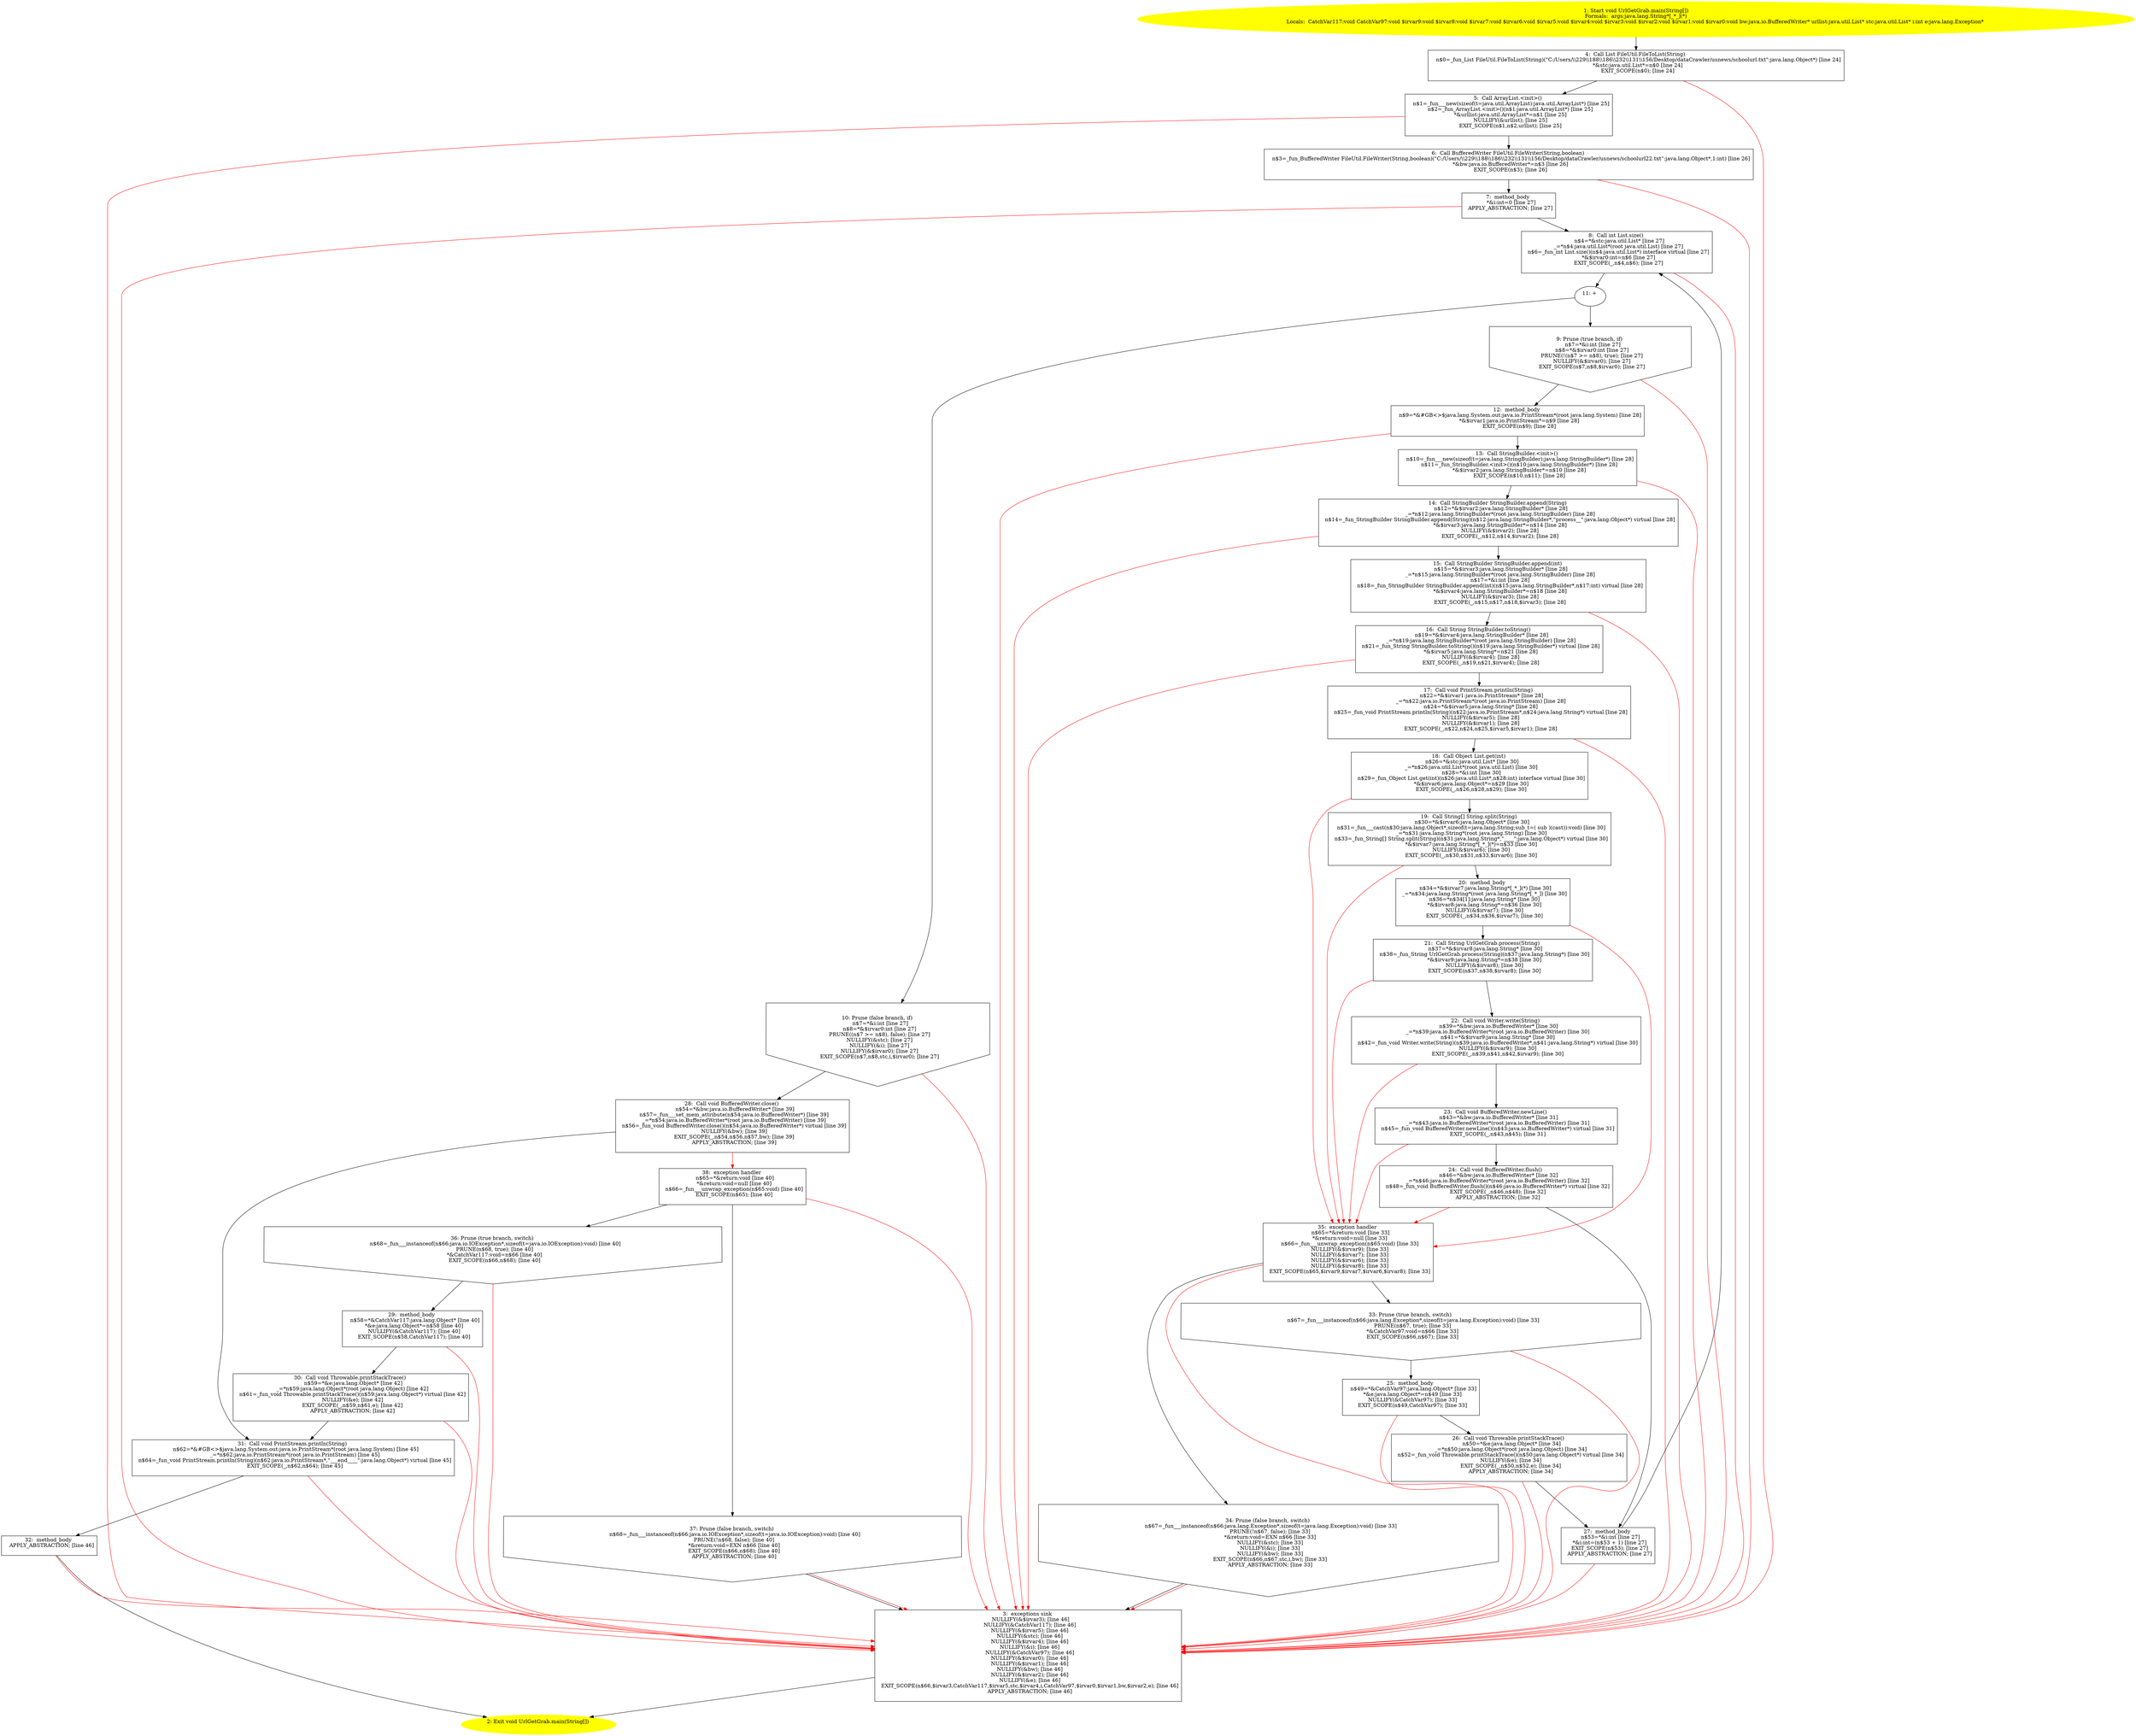 /* @generated */
digraph cfg {
"com.dulishuo.usnews.UrlGetGrab.main(java.lang.String[]):void.bc09f848ef61b52f5ef041a8aa279df7_1" [label="1: Start void UrlGetGrab.main(String[])\nFormals:  args:java.lang.String*[_*_](*)\nLocals:  CatchVar117:void CatchVar97:void $irvar9:void $irvar8:void $irvar7:void $irvar6:void $irvar5:void $irvar4:void $irvar3:void $irvar2:void $irvar1:void $irvar0:void bw:java.io.BufferedWriter* urllist:java.util.List* stc:java.util.List* i:int e:java.lang.Exception* \n  " color=yellow style=filled]
	

	 "com.dulishuo.usnews.UrlGetGrab.main(java.lang.String[]):void.bc09f848ef61b52f5ef041a8aa279df7_1" -> "com.dulishuo.usnews.UrlGetGrab.main(java.lang.String[]):void.bc09f848ef61b52f5ef041a8aa279df7_4" ;
"com.dulishuo.usnews.UrlGetGrab.main(java.lang.String[]):void.bc09f848ef61b52f5ef041a8aa279df7_2" [label="2: Exit void UrlGetGrab.main(String[]) \n  " color=yellow style=filled]
	

"com.dulishuo.usnews.UrlGetGrab.main(java.lang.String[]):void.bc09f848ef61b52f5ef041a8aa279df7_3" [label="3:  exceptions sink \n   NULLIFY(&$irvar3); [line 46]\n  NULLIFY(&CatchVar117); [line 46]\n  NULLIFY(&$irvar5); [line 46]\n  NULLIFY(&stc); [line 46]\n  NULLIFY(&$irvar4); [line 46]\n  NULLIFY(&i); [line 46]\n  NULLIFY(&CatchVar97); [line 46]\n  NULLIFY(&$irvar0); [line 46]\n  NULLIFY(&$irvar1); [line 46]\n  NULLIFY(&bw); [line 46]\n  NULLIFY(&$irvar2); [line 46]\n  NULLIFY(&e); [line 46]\n  EXIT_SCOPE(n$66,$irvar3,CatchVar117,$irvar5,stc,$irvar4,i,CatchVar97,$irvar0,$irvar1,bw,$irvar2,e); [line 46]\n  APPLY_ABSTRACTION; [line 46]\n " shape="box"]
	

	 "com.dulishuo.usnews.UrlGetGrab.main(java.lang.String[]):void.bc09f848ef61b52f5ef041a8aa279df7_3" -> "com.dulishuo.usnews.UrlGetGrab.main(java.lang.String[]):void.bc09f848ef61b52f5ef041a8aa279df7_2" ;
"com.dulishuo.usnews.UrlGetGrab.main(java.lang.String[]):void.bc09f848ef61b52f5ef041a8aa279df7_4" [label="4:  Call List FileUtil.FileToList(String) \n   n$0=_fun_List FileUtil.FileToList(String)(\"C:/Users/\\\\229\\\\188\\\\186\\\\232\\\\131\\\\156/Desktop/dataCrawler/usnews/schoolurl.txt\":java.lang.Object*) [line 24]\n  *&stc:java.util.List*=n$0 [line 24]\n  EXIT_SCOPE(n$0); [line 24]\n " shape="box"]
	

	 "com.dulishuo.usnews.UrlGetGrab.main(java.lang.String[]):void.bc09f848ef61b52f5ef041a8aa279df7_4" -> "com.dulishuo.usnews.UrlGetGrab.main(java.lang.String[]):void.bc09f848ef61b52f5ef041a8aa279df7_5" ;
	 "com.dulishuo.usnews.UrlGetGrab.main(java.lang.String[]):void.bc09f848ef61b52f5ef041a8aa279df7_4" -> "com.dulishuo.usnews.UrlGetGrab.main(java.lang.String[]):void.bc09f848ef61b52f5ef041a8aa279df7_3" [color="red" ];
"com.dulishuo.usnews.UrlGetGrab.main(java.lang.String[]):void.bc09f848ef61b52f5ef041a8aa279df7_5" [label="5:  Call ArrayList.<init>() \n   n$1=_fun___new(sizeof(t=java.util.ArrayList):java.util.ArrayList*) [line 25]\n  n$2=_fun_ArrayList.<init>()(n$1:java.util.ArrayList*) [line 25]\n  *&urllist:java.util.ArrayList*=n$1 [line 25]\n  NULLIFY(&urllist); [line 25]\n  EXIT_SCOPE(n$1,n$2,urllist); [line 25]\n " shape="box"]
	

	 "com.dulishuo.usnews.UrlGetGrab.main(java.lang.String[]):void.bc09f848ef61b52f5ef041a8aa279df7_5" -> "com.dulishuo.usnews.UrlGetGrab.main(java.lang.String[]):void.bc09f848ef61b52f5ef041a8aa279df7_6" ;
	 "com.dulishuo.usnews.UrlGetGrab.main(java.lang.String[]):void.bc09f848ef61b52f5ef041a8aa279df7_5" -> "com.dulishuo.usnews.UrlGetGrab.main(java.lang.String[]):void.bc09f848ef61b52f5ef041a8aa279df7_3" [color="red" ];
"com.dulishuo.usnews.UrlGetGrab.main(java.lang.String[]):void.bc09f848ef61b52f5ef041a8aa279df7_6" [label="6:  Call BufferedWriter FileUtil.FileWriter(String,boolean) \n   n$3=_fun_BufferedWriter FileUtil.FileWriter(String,boolean)(\"C:/Users/\\\\229\\\\188\\\\186\\\\232\\\\131\\\\156/Desktop/dataCrawler/usnews/schoolurl22.txt\":java.lang.Object*,1:int) [line 26]\n  *&bw:java.io.BufferedWriter*=n$3 [line 26]\n  EXIT_SCOPE(n$3); [line 26]\n " shape="box"]
	

	 "com.dulishuo.usnews.UrlGetGrab.main(java.lang.String[]):void.bc09f848ef61b52f5ef041a8aa279df7_6" -> "com.dulishuo.usnews.UrlGetGrab.main(java.lang.String[]):void.bc09f848ef61b52f5ef041a8aa279df7_7" ;
	 "com.dulishuo.usnews.UrlGetGrab.main(java.lang.String[]):void.bc09f848ef61b52f5ef041a8aa279df7_6" -> "com.dulishuo.usnews.UrlGetGrab.main(java.lang.String[]):void.bc09f848ef61b52f5ef041a8aa279df7_3" [color="red" ];
"com.dulishuo.usnews.UrlGetGrab.main(java.lang.String[]):void.bc09f848ef61b52f5ef041a8aa279df7_7" [label="7:  method_body \n   *&i:int=0 [line 27]\n  APPLY_ABSTRACTION; [line 27]\n " shape="box"]
	

	 "com.dulishuo.usnews.UrlGetGrab.main(java.lang.String[]):void.bc09f848ef61b52f5ef041a8aa279df7_7" -> "com.dulishuo.usnews.UrlGetGrab.main(java.lang.String[]):void.bc09f848ef61b52f5ef041a8aa279df7_8" ;
	 "com.dulishuo.usnews.UrlGetGrab.main(java.lang.String[]):void.bc09f848ef61b52f5ef041a8aa279df7_7" -> "com.dulishuo.usnews.UrlGetGrab.main(java.lang.String[]):void.bc09f848ef61b52f5ef041a8aa279df7_3" [color="red" ];
"com.dulishuo.usnews.UrlGetGrab.main(java.lang.String[]):void.bc09f848ef61b52f5ef041a8aa279df7_8" [label="8:  Call int List.size() \n   n$4=*&stc:java.util.List* [line 27]\n  _=*n$4:java.util.List*(root java.util.List) [line 27]\n  n$6=_fun_int List.size()(n$4:java.util.List*) interface virtual [line 27]\n  *&$irvar0:int=n$6 [line 27]\n  EXIT_SCOPE(_,n$4,n$6); [line 27]\n " shape="box"]
	

	 "com.dulishuo.usnews.UrlGetGrab.main(java.lang.String[]):void.bc09f848ef61b52f5ef041a8aa279df7_8" -> "com.dulishuo.usnews.UrlGetGrab.main(java.lang.String[]):void.bc09f848ef61b52f5ef041a8aa279df7_11" ;
	 "com.dulishuo.usnews.UrlGetGrab.main(java.lang.String[]):void.bc09f848ef61b52f5ef041a8aa279df7_8" -> "com.dulishuo.usnews.UrlGetGrab.main(java.lang.String[]):void.bc09f848ef61b52f5ef041a8aa279df7_3" [color="red" ];
"com.dulishuo.usnews.UrlGetGrab.main(java.lang.String[]):void.bc09f848ef61b52f5ef041a8aa279df7_9" [label="9: Prune (true branch, if) \n   n$7=*&i:int [line 27]\n  n$8=*&$irvar0:int [line 27]\n  PRUNE(!(n$7 >= n$8), true); [line 27]\n  NULLIFY(&$irvar0); [line 27]\n  EXIT_SCOPE(n$7,n$8,$irvar0); [line 27]\n " shape="invhouse"]
	

	 "com.dulishuo.usnews.UrlGetGrab.main(java.lang.String[]):void.bc09f848ef61b52f5ef041a8aa279df7_9" -> "com.dulishuo.usnews.UrlGetGrab.main(java.lang.String[]):void.bc09f848ef61b52f5ef041a8aa279df7_12" ;
	 "com.dulishuo.usnews.UrlGetGrab.main(java.lang.String[]):void.bc09f848ef61b52f5ef041a8aa279df7_9" -> "com.dulishuo.usnews.UrlGetGrab.main(java.lang.String[]):void.bc09f848ef61b52f5ef041a8aa279df7_3" [color="red" ];
"com.dulishuo.usnews.UrlGetGrab.main(java.lang.String[]):void.bc09f848ef61b52f5ef041a8aa279df7_10" [label="10: Prune (false branch, if) \n   n$7=*&i:int [line 27]\n  n$8=*&$irvar0:int [line 27]\n  PRUNE((n$7 >= n$8), false); [line 27]\n  NULLIFY(&stc); [line 27]\n  NULLIFY(&i); [line 27]\n  NULLIFY(&$irvar0); [line 27]\n  EXIT_SCOPE(n$7,n$8,stc,i,$irvar0); [line 27]\n " shape="invhouse"]
	

	 "com.dulishuo.usnews.UrlGetGrab.main(java.lang.String[]):void.bc09f848ef61b52f5ef041a8aa279df7_10" -> "com.dulishuo.usnews.UrlGetGrab.main(java.lang.String[]):void.bc09f848ef61b52f5ef041a8aa279df7_28" ;
	 "com.dulishuo.usnews.UrlGetGrab.main(java.lang.String[]):void.bc09f848ef61b52f5ef041a8aa279df7_10" -> "com.dulishuo.usnews.UrlGetGrab.main(java.lang.String[]):void.bc09f848ef61b52f5ef041a8aa279df7_3" [color="red" ];
"com.dulishuo.usnews.UrlGetGrab.main(java.lang.String[]):void.bc09f848ef61b52f5ef041a8aa279df7_11" [label="11: + \n  " ]
	

	 "com.dulishuo.usnews.UrlGetGrab.main(java.lang.String[]):void.bc09f848ef61b52f5ef041a8aa279df7_11" -> "com.dulishuo.usnews.UrlGetGrab.main(java.lang.String[]):void.bc09f848ef61b52f5ef041a8aa279df7_9" ;
	 "com.dulishuo.usnews.UrlGetGrab.main(java.lang.String[]):void.bc09f848ef61b52f5ef041a8aa279df7_11" -> "com.dulishuo.usnews.UrlGetGrab.main(java.lang.String[]):void.bc09f848ef61b52f5ef041a8aa279df7_10" ;
"com.dulishuo.usnews.UrlGetGrab.main(java.lang.String[]):void.bc09f848ef61b52f5ef041a8aa279df7_12" [label="12:  method_body \n   n$9=*&#GB<>$java.lang.System.out:java.io.PrintStream*(root java.lang.System) [line 28]\n  *&$irvar1:java.io.PrintStream*=n$9 [line 28]\n  EXIT_SCOPE(n$9); [line 28]\n " shape="box"]
	

	 "com.dulishuo.usnews.UrlGetGrab.main(java.lang.String[]):void.bc09f848ef61b52f5ef041a8aa279df7_12" -> "com.dulishuo.usnews.UrlGetGrab.main(java.lang.String[]):void.bc09f848ef61b52f5ef041a8aa279df7_13" ;
	 "com.dulishuo.usnews.UrlGetGrab.main(java.lang.String[]):void.bc09f848ef61b52f5ef041a8aa279df7_12" -> "com.dulishuo.usnews.UrlGetGrab.main(java.lang.String[]):void.bc09f848ef61b52f5ef041a8aa279df7_3" [color="red" ];
"com.dulishuo.usnews.UrlGetGrab.main(java.lang.String[]):void.bc09f848ef61b52f5ef041a8aa279df7_13" [label="13:  Call StringBuilder.<init>() \n   n$10=_fun___new(sizeof(t=java.lang.StringBuilder):java.lang.StringBuilder*) [line 28]\n  n$11=_fun_StringBuilder.<init>()(n$10:java.lang.StringBuilder*) [line 28]\n  *&$irvar2:java.lang.StringBuilder*=n$10 [line 28]\n  EXIT_SCOPE(n$10,n$11); [line 28]\n " shape="box"]
	

	 "com.dulishuo.usnews.UrlGetGrab.main(java.lang.String[]):void.bc09f848ef61b52f5ef041a8aa279df7_13" -> "com.dulishuo.usnews.UrlGetGrab.main(java.lang.String[]):void.bc09f848ef61b52f5ef041a8aa279df7_14" ;
	 "com.dulishuo.usnews.UrlGetGrab.main(java.lang.String[]):void.bc09f848ef61b52f5ef041a8aa279df7_13" -> "com.dulishuo.usnews.UrlGetGrab.main(java.lang.String[]):void.bc09f848ef61b52f5ef041a8aa279df7_3" [color="red" ];
"com.dulishuo.usnews.UrlGetGrab.main(java.lang.String[]):void.bc09f848ef61b52f5ef041a8aa279df7_14" [label="14:  Call StringBuilder StringBuilder.append(String) \n   n$12=*&$irvar2:java.lang.StringBuilder* [line 28]\n  _=*n$12:java.lang.StringBuilder*(root java.lang.StringBuilder) [line 28]\n  n$14=_fun_StringBuilder StringBuilder.append(String)(n$12:java.lang.StringBuilder*,\"process__\":java.lang.Object*) virtual [line 28]\n  *&$irvar3:java.lang.StringBuilder*=n$14 [line 28]\n  NULLIFY(&$irvar2); [line 28]\n  EXIT_SCOPE(_,n$12,n$14,$irvar2); [line 28]\n " shape="box"]
	

	 "com.dulishuo.usnews.UrlGetGrab.main(java.lang.String[]):void.bc09f848ef61b52f5ef041a8aa279df7_14" -> "com.dulishuo.usnews.UrlGetGrab.main(java.lang.String[]):void.bc09f848ef61b52f5ef041a8aa279df7_15" ;
	 "com.dulishuo.usnews.UrlGetGrab.main(java.lang.String[]):void.bc09f848ef61b52f5ef041a8aa279df7_14" -> "com.dulishuo.usnews.UrlGetGrab.main(java.lang.String[]):void.bc09f848ef61b52f5ef041a8aa279df7_3" [color="red" ];
"com.dulishuo.usnews.UrlGetGrab.main(java.lang.String[]):void.bc09f848ef61b52f5ef041a8aa279df7_15" [label="15:  Call StringBuilder StringBuilder.append(int) \n   n$15=*&$irvar3:java.lang.StringBuilder* [line 28]\n  _=*n$15:java.lang.StringBuilder*(root java.lang.StringBuilder) [line 28]\n  n$17=*&i:int [line 28]\n  n$18=_fun_StringBuilder StringBuilder.append(int)(n$15:java.lang.StringBuilder*,n$17:int) virtual [line 28]\n  *&$irvar4:java.lang.StringBuilder*=n$18 [line 28]\n  NULLIFY(&$irvar3); [line 28]\n  EXIT_SCOPE(_,n$15,n$17,n$18,$irvar3); [line 28]\n " shape="box"]
	

	 "com.dulishuo.usnews.UrlGetGrab.main(java.lang.String[]):void.bc09f848ef61b52f5ef041a8aa279df7_15" -> "com.dulishuo.usnews.UrlGetGrab.main(java.lang.String[]):void.bc09f848ef61b52f5ef041a8aa279df7_16" ;
	 "com.dulishuo.usnews.UrlGetGrab.main(java.lang.String[]):void.bc09f848ef61b52f5ef041a8aa279df7_15" -> "com.dulishuo.usnews.UrlGetGrab.main(java.lang.String[]):void.bc09f848ef61b52f5ef041a8aa279df7_3" [color="red" ];
"com.dulishuo.usnews.UrlGetGrab.main(java.lang.String[]):void.bc09f848ef61b52f5ef041a8aa279df7_16" [label="16:  Call String StringBuilder.toString() \n   n$19=*&$irvar4:java.lang.StringBuilder* [line 28]\n  _=*n$19:java.lang.StringBuilder*(root java.lang.StringBuilder) [line 28]\n  n$21=_fun_String StringBuilder.toString()(n$19:java.lang.StringBuilder*) virtual [line 28]\n  *&$irvar5:java.lang.String*=n$21 [line 28]\n  NULLIFY(&$irvar4); [line 28]\n  EXIT_SCOPE(_,n$19,n$21,$irvar4); [line 28]\n " shape="box"]
	

	 "com.dulishuo.usnews.UrlGetGrab.main(java.lang.String[]):void.bc09f848ef61b52f5ef041a8aa279df7_16" -> "com.dulishuo.usnews.UrlGetGrab.main(java.lang.String[]):void.bc09f848ef61b52f5ef041a8aa279df7_17" ;
	 "com.dulishuo.usnews.UrlGetGrab.main(java.lang.String[]):void.bc09f848ef61b52f5ef041a8aa279df7_16" -> "com.dulishuo.usnews.UrlGetGrab.main(java.lang.String[]):void.bc09f848ef61b52f5ef041a8aa279df7_3" [color="red" ];
"com.dulishuo.usnews.UrlGetGrab.main(java.lang.String[]):void.bc09f848ef61b52f5ef041a8aa279df7_17" [label="17:  Call void PrintStream.println(String) \n   n$22=*&$irvar1:java.io.PrintStream* [line 28]\n  _=*n$22:java.io.PrintStream*(root java.io.PrintStream) [line 28]\n  n$24=*&$irvar5:java.lang.String* [line 28]\n  n$25=_fun_void PrintStream.println(String)(n$22:java.io.PrintStream*,n$24:java.lang.String*) virtual [line 28]\n  NULLIFY(&$irvar5); [line 28]\n  NULLIFY(&$irvar1); [line 28]\n  EXIT_SCOPE(_,n$22,n$24,n$25,$irvar5,$irvar1); [line 28]\n " shape="box"]
	

	 "com.dulishuo.usnews.UrlGetGrab.main(java.lang.String[]):void.bc09f848ef61b52f5ef041a8aa279df7_17" -> "com.dulishuo.usnews.UrlGetGrab.main(java.lang.String[]):void.bc09f848ef61b52f5ef041a8aa279df7_18" ;
	 "com.dulishuo.usnews.UrlGetGrab.main(java.lang.String[]):void.bc09f848ef61b52f5ef041a8aa279df7_17" -> "com.dulishuo.usnews.UrlGetGrab.main(java.lang.String[]):void.bc09f848ef61b52f5ef041a8aa279df7_3" [color="red" ];
"com.dulishuo.usnews.UrlGetGrab.main(java.lang.String[]):void.bc09f848ef61b52f5ef041a8aa279df7_18" [label="18:  Call Object List.get(int) \n   n$26=*&stc:java.util.List* [line 30]\n  _=*n$26:java.util.List*(root java.util.List) [line 30]\n  n$28=*&i:int [line 30]\n  n$29=_fun_Object List.get(int)(n$26:java.util.List*,n$28:int) interface virtual [line 30]\n  *&$irvar6:java.lang.Object*=n$29 [line 30]\n  EXIT_SCOPE(_,n$26,n$28,n$29); [line 30]\n " shape="box"]
	

	 "com.dulishuo.usnews.UrlGetGrab.main(java.lang.String[]):void.bc09f848ef61b52f5ef041a8aa279df7_18" -> "com.dulishuo.usnews.UrlGetGrab.main(java.lang.String[]):void.bc09f848ef61b52f5ef041a8aa279df7_19" ;
	 "com.dulishuo.usnews.UrlGetGrab.main(java.lang.String[]):void.bc09f848ef61b52f5ef041a8aa279df7_18" -> "com.dulishuo.usnews.UrlGetGrab.main(java.lang.String[]):void.bc09f848ef61b52f5ef041a8aa279df7_35" [color="red" ];
"com.dulishuo.usnews.UrlGetGrab.main(java.lang.String[]):void.bc09f848ef61b52f5ef041a8aa279df7_19" [label="19:  Call String[] String.split(String) \n   n$30=*&$irvar6:java.lang.Object* [line 30]\n  n$31=_fun___cast(n$30:java.lang.Object*,sizeof(t=java.lang.String;sub_t=( sub )(cast)):void) [line 30]\n  _=*n$31:java.lang.String*(root java.lang.String) [line 30]\n  n$33=_fun_String[] String.split(String)(n$31:java.lang.String*,\"____\":java.lang.Object*) virtual [line 30]\n  *&$irvar7:java.lang.String*[_*_](*)=n$33 [line 30]\n  NULLIFY(&$irvar6); [line 30]\n  EXIT_SCOPE(_,n$30,n$31,n$33,$irvar6); [line 30]\n " shape="box"]
	

	 "com.dulishuo.usnews.UrlGetGrab.main(java.lang.String[]):void.bc09f848ef61b52f5ef041a8aa279df7_19" -> "com.dulishuo.usnews.UrlGetGrab.main(java.lang.String[]):void.bc09f848ef61b52f5ef041a8aa279df7_20" ;
	 "com.dulishuo.usnews.UrlGetGrab.main(java.lang.String[]):void.bc09f848ef61b52f5ef041a8aa279df7_19" -> "com.dulishuo.usnews.UrlGetGrab.main(java.lang.String[]):void.bc09f848ef61b52f5ef041a8aa279df7_35" [color="red" ];
"com.dulishuo.usnews.UrlGetGrab.main(java.lang.String[]):void.bc09f848ef61b52f5ef041a8aa279df7_20" [label="20:  method_body \n   n$34=*&$irvar7:java.lang.String*[_*_](*) [line 30]\n  _=*n$34:java.lang.String*(root java.lang.String*[_*_]) [line 30]\n  n$36=*n$34[1]:java.lang.String* [line 30]\n  *&$irvar8:java.lang.String*=n$36 [line 30]\n  NULLIFY(&$irvar7); [line 30]\n  EXIT_SCOPE(_,n$34,n$36,$irvar7); [line 30]\n " shape="box"]
	

	 "com.dulishuo.usnews.UrlGetGrab.main(java.lang.String[]):void.bc09f848ef61b52f5ef041a8aa279df7_20" -> "com.dulishuo.usnews.UrlGetGrab.main(java.lang.String[]):void.bc09f848ef61b52f5ef041a8aa279df7_21" ;
	 "com.dulishuo.usnews.UrlGetGrab.main(java.lang.String[]):void.bc09f848ef61b52f5ef041a8aa279df7_20" -> "com.dulishuo.usnews.UrlGetGrab.main(java.lang.String[]):void.bc09f848ef61b52f5ef041a8aa279df7_35" [color="red" ];
"com.dulishuo.usnews.UrlGetGrab.main(java.lang.String[]):void.bc09f848ef61b52f5ef041a8aa279df7_21" [label="21:  Call String UrlGetGrab.process(String) \n   n$37=*&$irvar8:java.lang.String* [line 30]\n  n$38=_fun_String UrlGetGrab.process(String)(n$37:java.lang.String*) [line 30]\n  *&$irvar9:java.lang.String*=n$38 [line 30]\n  NULLIFY(&$irvar8); [line 30]\n  EXIT_SCOPE(n$37,n$38,$irvar8); [line 30]\n " shape="box"]
	

	 "com.dulishuo.usnews.UrlGetGrab.main(java.lang.String[]):void.bc09f848ef61b52f5ef041a8aa279df7_21" -> "com.dulishuo.usnews.UrlGetGrab.main(java.lang.String[]):void.bc09f848ef61b52f5ef041a8aa279df7_22" ;
	 "com.dulishuo.usnews.UrlGetGrab.main(java.lang.String[]):void.bc09f848ef61b52f5ef041a8aa279df7_21" -> "com.dulishuo.usnews.UrlGetGrab.main(java.lang.String[]):void.bc09f848ef61b52f5ef041a8aa279df7_35" [color="red" ];
"com.dulishuo.usnews.UrlGetGrab.main(java.lang.String[]):void.bc09f848ef61b52f5ef041a8aa279df7_22" [label="22:  Call void Writer.write(String) \n   n$39=*&bw:java.io.BufferedWriter* [line 30]\n  _=*n$39:java.io.BufferedWriter*(root java.io.BufferedWriter) [line 30]\n  n$41=*&$irvar9:java.lang.String* [line 30]\n  n$42=_fun_void Writer.write(String)(n$39:java.io.BufferedWriter*,n$41:java.lang.String*) virtual [line 30]\n  NULLIFY(&$irvar9); [line 30]\n  EXIT_SCOPE(_,n$39,n$41,n$42,$irvar9); [line 30]\n " shape="box"]
	

	 "com.dulishuo.usnews.UrlGetGrab.main(java.lang.String[]):void.bc09f848ef61b52f5ef041a8aa279df7_22" -> "com.dulishuo.usnews.UrlGetGrab.main(java.lang.String[]):void.bc09f848ef61b52f5ef041a8aa279df7_23" ;
	 "com.dulishuo.usnews.UrlGetGrab.main(java.lang.String[]):void.bc09f848ef61b52f5ef041a8aa279df7_22" -> "com.dulishuo.usnews.UrlGetGrab.main(java.lang.String[]):void.bc09f848ef61b52f5ef041a8aa279df7_35" [color="red" ];
"com.dulishuo.usnews.UrlGetGrab.main(java.lang.String[]):void.bc09f848ef61b52f5ef041a8aa279df7_23" [label="23:  Call void BufferedWriter.newLine() \n   n$43=*&bw:java.io.BufferedWriter* [line 31]\n  _=*n$43:java.io.BufferedWriter*(root java.io.BufferedWriter) [line 31]\n  n$45=_fun_void BufferedWriter.newLine()(n$43:java.io.BufferedWriter*) virtual [line 31]\n  EXIT_SCOPE(_,n$43,n$45); [line 31]\n " shape="box"]
	

	 "com.dulishuo.usnews.UrlGetGrab.main(java.lang.String[]):void.bc09f848ef61b52f5ef041a8aa279df7_23" -> "com.dulishuo.usnews.UrlGetGrab.main(java.lang.String[]):void.bc09f848ef61b52f5ef041a8aa279df7_24" ;
	 "com.dulishuo.usnews.UrlGetGrab.main(java.lang.String[]):void.bc09f848ef61b52f5ef041a8aa279df7_23" -> "com.dulishuo.usnews.UrlGetGrab.main(java.lang.String[]):void.bc09f848ef61b52f5ef041a8aa279df7_35" [color="red" ];
"com.dulishuo.usnews.UrlGetGrab.main(java.lang.String[]):void.bc09f848ef61b52f5ef041a8aa279df7_24" [label="24:  Call void BufferedWriter.flush() \n   n$46=*&bw:java.io.BufferedWriter* [line 32]\n  _=*n$46:java.io.BufferedWriter*(root java.io.BufferedWriter) [line 32]\n  n$48=_fun_void BufferedWriter.flush()(n$46:java.io.BufferedWriter*) virtual [line 32]\n  EXIT_SCOPE(_,n$46,n$48); [line 32]\n  APPLY_ABSTRACTION; [line 32]\n " shape="box"]
	

	 "com.dulishuo.usnews.UrlGetGrab.main(java.lang.String[]):void.bc09f848ef61b52f5ef041a8aa279df7_24" -> "com.dulishuo.usnews.UrlGetGrab.main(java.lang.String[]):void.bc09f848ef61b52f5ef041a8aa279df7_27" ;
	 "com.dulishuo.usnews.UrlGetGrab.main(java.lang.String[]):void.bc09f848ef61b52f5ef041a8aa279df7_24" -> "com.dulishuo.usnews.UrlGetGrab.main(java.lang.String[]):void.bc09f848ef61b52f5ef041a8aa279df7_35" [color="red" ];
"com.dulishuo.usnews.UrlGetGrab.main(java.lang.String[]):void.bc09f848ef61b52f5ef041a8aa279df7_25" [label="25:  method_body \n   n$49=*&CatchVar97:java.lang.Object* [line 33]\n  *&e:java.lang.Object*=n$49 [line 33]\n  NULLIFY(&CatchVar97); [line 33]\n  EXIT_SCOPE(n$49,CatchVar97); [line 33]\n " shape="box"]
	

	 "com.dulishuo.usnews.UrlGetGrab.main(java.lang.String[]):void.bc09f848ef61b52f5ef041a8aa279df7_25" -> "com.dulishuo.usnews.UrlGetGrab.main(java.lang.String[]):void.bc09f848ef61b52f5ef041a8aa279df7_26" ;
	 "com.dulishuo.usnews.UrlGetGrab.main(java.lang.String[]):void.bc09f848ef61b52f5ef041a8aa279df7_25" -> "com.dulishuo.usnews.UrlGetGrab.main(java.lang.String[]):void.bc09f848ef61b52f5ef041a8aa279df7_3" [color="red" ];
"com.dulishuo.usnews.UrlGetGrab.main(java.lang.String[]):void.bc09f848ef61b52f5ef041a8aa279df7_26" [label="26:  Call void Throwable.printStackTrace() \n   n$50=*&e:java.lang.Object* [line 34]\n  _=*n$50:java.lang.Object*(root java.lang.Object) [line 34]\n  n$52=_fun_void Throwable.printStackTrace()(n$50:java.lang.Object*) virtual [line 34]\n  NULLIFY(&e); [line 34]\n  EXIT_SCOPE(_,n$50,n$52,e); [line 34]\n  APPLY_ABSTRACTION; [line 34]\n " shape="box"]
	

	 "com.dulishuo.usnews.UrlGetGrab.main(java.lang.String[]):void.bc09f848ef61b52f5ef041a8aa279df7_26" -> "com.dulishuo.usnews.UrlGetGrab.main(java.lang.String[]):void.bc09f848ef61b52f5ef041a8aa279df7_27" ;
	 "com.dulishuo.usnews.UrlGetGrab.main(java.lang.String[]):void.bc09f848ef61b52f5ef041a8aa279df7_26" -> "com.dulishuo.usnews.UrlGetGrab.main(java.lang.String[]):void.bc09f848ef61b52f5ef041a8aa279df7_3" [color="red" ];
"com.dulishuo.usnews.UrlGetGrab.main(java.lang.String[]):void.bc09f848ef61b52f5ef041a8aa279df7_27" [label="27:  method_body \n   n$53=*&i:int [line 27]\n  *&i:int=(n$53 + 1) [line 27]\n  EXIT_SCOPE(n$53); [line 27]\n  APPLY_ABSTRACTION; [line 27]\n " shape="box"]
	

	 "com.dulishuo.usnews.UrlGetGrab.main(java.lang.String[]):void.bc09f848ef61b52f5ef041a8aa279df7_27" -> "com.dulishuo.usnews.UrlGetGrab.main(java.lang.String[]):void.bc09f848ef61b52f5ef041a8aa279df7_8" ;
	 "com.dulishuo.usnews.UrlGetGrab.main(java.lang.String[]):void.bc09f848ef61b52f5ef041a8aa279df7_27" -> "com.dulishuo.usnews.UrlGetGrab.main(java.lang.String[]):void.bc09f848ef61b52f5ef041a8aa279df7_3" [color="red" ];
"com.dulishuo.usnews.UrlGetGrab.main(java.lang.String[]):void.bc09f848ef61b52f5ef041a8aa279df7_28" [label="28:  Call void BufferedWriter.close() \n   n$54=*&bw:java.io.BufferedWriter* [line 39]\n  n$57=_fun___set_mem_attribute(n$54:java.io.BufferedWriter*) [line 39]\n  _=*n$54:java.io.BufferedWriter*(root java.io.BufferedWriter) [line 39]\n  n$56=_fun_void BufferedWriter.close()(n$54:java.io.BufferedWriter*) virtual [line 39]\n  NULLIFY(&bw); [line 39]\n  EXIT_SCOPE(_,n$54,n$56,n$57,bw); [line 39]\n  APPLY_ABSTRACTION; [line 39]\n " shape="box"]
	

	 "com.dulishuo.usnews.UrlGetGrab.main(java.lang.String[]):void.bc09f848ef61b52f5ef041a8aa279df7_28" -> "com.dulishuo.usnews.UrlGetGrab.main(java.lang.String[]):void.bc09f848ef61b52f5ef041a8aa279df7_31" ;
	 "com.dulishuo.usnews.UrlGetGrab.main(java.lang.String[]):void.bc09f848ef61b52f5ef041a8aa279df7_28" -> "com.dulishuo.usnews.UrlGetGrab.main(java.lang.String[]):void.bc09f848ef61b52f5ef041a8aa279df7_38" [color="red" ];
"com.dulishuo.usnews.UrlGetGrab.main(java.lang.String[]):void.bc09f848ef61b52f5ef041a8aa279df7_29" [label="29:  method_body \n   n$58=*&CatchVar117:java.lang.Object* [line 40]\n  *&e:java.lang.Object*=n$58 [line 40]\n  NULLIFY(&CatchVar117); [line 40]\n  EXIT_SCOPE(n$58,CatchVar117); [line 40]\n " shape="box"]
	

	 "com.dulishuo.usnews.UrlGetGrab.main(java.lang.String[]):void.bc09f848ef61b52f5ef041a8aa279df7_29" -> "com.dulishuo.usnews.UrlGetGrab.main(java.lang.String[]):void.bc09f848ef61b52f5ef041a8aa279df7_30" ;
	 "com.dulishuo.usnews.UrlGetGrab.main(java.lang.String[]):void.bc09f848ef61b52f5ef041a8aa279df7_29" -> "com.dulishuo.usnews.UrlGetGrab.main(java.lang.String[]):void.bc09f848ef61b52f5ef041a8aa279df7_3" [color="red" ];
"com.dulishuo.usnews.UrlGetGrab.main(java.lang.String[]):void.bc09f848ef61b52f5ef041a8aa279df7_30" [label="30:  Call void Throwable.printStackTrace() \n   n$59=*&e:java.lang.Object* [line 42]\n  _=*n$59:java.lang.Object*(root java.lang.Object) [line 42]\n  n$61=_fun_void Throwable.printStackTrace()(n$59:java.lang.Object*) virtual [line 42]\n  NULLIFY(&e); [line 42]\n  EXIT_SCOPE(_,n$59,n$61,e); [line 42]\n  APPLY_ABSTRACTION; [line 42]\n " shape="box"]
	

	 "com.dulishuo.usnews.UrlGetGrab.main(java.lang.String[]):void.bc09f848ef61b52f5ef041a8aa279df7_30" -> "com.dulishuo.usnews.UrlGetGrab.main(java.lang.String[]):void.bc09f848ef61b52f5ef041a8aa279df7_31" ;
	 "com.dulishuo.usnews.UrlGetGrab.main(java.lang.String[]):void.bc09f848ef61b52f5ef041a8aa279df7_30" -> "com.dulishuo.usnews.UrlGetGrab.main(java.lang.String[]):void.bc09f848ef61b52f5ef041a8aa279df7_3" [color="red" ];
"com.dulishuo.usnews.UrlGetGrab.main(java.lang.String[]):void.bc09f848ef61b52f5ef041a8aa279df7_31" [label="31:  Call void PrintStream.println(String) \n   n$62=*&#GB<>$java.lang.System.out:java.io.PrintStream*(root java.lang.System) [line 45]\n  _=*n$62:java.io.PrintStream*(root java.io.PrintStream) [line 45]\n  n$64=_fun_void PrintStream.println(String)(n$62:java.io.PrintStream*,\"___end____\":java.lang.Object*) virtual [line 45]\n  EXIT_SCOPE(_,n$62,n$64); [line 45]\n " shape="box"]
	

	 "com.dulishuo.usnews.UrlGetGrab.main(java.lang.String[]):void.bc09f848ef61b52f5ef041a8aa279df7_31" -> "com.dulishuo.usnews.UrlGetGrab.main(java.lang.String[]):void.bc09f848ef61b52f5ef041a8aa279df7_32" ;
	 "com.dulishuo.usnews.UrlGetGrab.main(java.lang.String[]):void.bc09f848ef61b52f5ef041a8aa279df7_31" -> "com.dulishuo.usnews.UrlGetGrab.main(java.lang.String[]):void.bc09f848ef61b52f5ef041a8aa279df7_3" [color="red" ];
"com.dulishuo.usnews.UrlGetGrab.main(java.lang.String[]):void.bc09f848ef61b52f5ef041a8aa279df7_32" [label="32:  method_body \n   APPLY_ABSTRACTION; [line 46]\n " shape="box"]
	

	 "com.dulishuo.usnews.UrlGetGrab.main(java.lang.String[]):void.bc09f848ef61b52f5ef041a8aa279df7_32" -> "com.dulishuo.usnews.UrlGetGrab.main(java.lang.String[]):void.bc09f848ef61b52f5ef041a8aa279df7_2" ;
	 "com.dulishuo.usnews.UrlGetGrab.main(java.lang.String[]):void.bc09f848ef61b52f5ef041a8aa279df7_32" -> "com.dulishuo.usnews.UrlGetGrab.main(java.lang.String[]):void.bc09f848ef61b52f5ef041a8aa279df7_3" [color="red" ];
"com.dulishuo.usnews.UrlGetGrab.main(java.lang.String[]):void.bc09f848ef61b52f5ef041a8aa279df7_33" [label="33: Prune (true branch, switch) \n   n$67=_fun___instanceof(n$66:java.lang.Exception*,sizeof(t=java.lang.Exception):void) [line 33]\n  PRUNE(n$67, true); [line 33]\n  *&CatchVar97:void=n$66 [line 33]\n  EXIT_SCOPE(n$66,n$67); [line 33]\n " shape="invhouse"]
	

	 "com.dulishuo.usnews.UrlGetGrab.main(java.lang.String[]):void.bc09f848ef61b52f5ef041a8aa279df7_33" -> "com.dulishuo.usnews.UrlGetGrab.main(java.lang.String[]):void.bc09f848ef61b52f5ef041a8aa279df7_25" ;
	 "com.dulishuo.usnews.UrlGetGrab.main(java.lang.String[]):void.bc09f848ef61b52f5ef041a8aa279df7_33" -> "com.dulishuo.usnews.UrlGetGrab.main(java.lang.String[]):void.bc09f848ef61b52f5ef041a8aa279df7_3" [color="red" ];
"com.dulishuo.usnews.UrlGetGrab.main(java.lang.String[]):void.bc09f848ef61b52f5ef041a8aa279df7_34" [label="34: Prune (false branch, switch) \n   n$67=_fun___instanceof(n$66:java.lang.Exception*,sizeof(t=java.lang.Exception):void) [line 33]\n  PRUNE(!n$67, false); [line 33]\n  *&return:void=EXN n$66 [line 33]\n  NULLIFY(&stc); [line 33]\n  NULLIFY(&i); [line 33]\n  NULLIFY(&bw); [line 33]\n  EXIT_SCOPE(n$66,n$67,stc,i,bw); [line 33]\n  APPLY_ABSTRACTION; [line 33]\n " shape="invhouse"]
	

	 "com.dulishuo.usnews.UrlGetGrab.main(java.lang.String[]):void.bc09f848ef61b52f5ef041a8aa279df7_34" -> "com.dulishuo.usnews.UrlGetGrab.main(java.lang.String[]):void.bc09f848ef61b52f5ef041a8aa279df7_3" ;
	 "com.dulishuo.usnews.UrlGetGrab.main(java.lang.String[]):void.bc09f848ef61b52f5ef041a8aa279df7_34" -> "com.dulishuo.usnews.UrlGetGrab.main(java.lang.String[]):void.bc09f848ef61b52f5ef041a8aa279df7_3" [color="red" ];
"com.dulishuo.usnews.UrlGetGrab.main(java.lang.String[]):void.bc09f848ef61b52f5ef041a8aa279df7_35" [label="35:  exception handler \n   n$65=*&return:void [line 33]\n  *&return:void=null [line 33]\n  n$66=_fun___unwrap_exception(n$65:void) [line 33]\n  NULLIFY(&$irvar9); [line 33]\n  NULLIFY(&$irvar7); [line 33]\n  NULLIFY(&$irvar6); [line 33]\n  NULLIFY(&$irvar8); [line 33]\n  EXIT_SCOPE(n$65,$irvar9,$irvar7,$irvar6,$irvar8); [line 33]\n " shape="box"]
	

	 "com.dulishuo.usnews.UrlGetGrab.main(java.lang.String[]):void.bc09f848ef61b52f5ef041a8aa279df7_35" -> "com.dulishuo.usnews.UrlGetGrab.main(java.lang.String[]):void.bc09f848ef61b52f5ef041a8aa279df7_33" ;
	 "com.dulishuo.usnews.UrlGetGrab.main(java.lang.String[]):void.bc09f848ef61b52f5ef041a8aa279df7_35" -> "com.dulishuo.usnews.UrlGetGrab.main(java.lang.String[]):void.bc09f848ef61b52f5ef041a8aa279df7_34" ;
	 "com.dulishuo.usnews.UrlGetGrab.main(java.lang.String[]):void.bc09f848ef61b52f5ef041a8aa279df7_35" -> "com.dulishuo.usnews.UrlGetGrab.main(java.lang.String[]):void.bc09f848ef61b52f5ef041a8aa279df7_3" [color="red" ];
"com.dulishuo.usnews.UrlGetGrab.main(java.lang.String[]):void.bc09f848ef61b52f5ef041a8aa279df7_36" [label="36: Prune (true branch, switch) \n   n$68=_fun___instanceof(n$66:java.io.IOException*,sizeof(t=java.io.IOException):void) [line 40]\n  PRUNE(n$68, true); [line 40]\n  *&CatchVar117:void=n$66 [line 40]\n  EXIT_SCOPE(n$66,n$68); [line 40]\n " shape="invhouse"]
	

	 "com.dulishuo.usnews.UrlGetGrab.main(java.lang.String[]):void.bc09f848ef61b52f5ef041a8aa279df7_36" -> "com.dulishuo.usnews.UrlGetGrab.main(java.lang.String[]):void.bc09f848ef61b52f5ef041a8aa279df7_29" ;
	 "com.dulishuo.usnews.UrlGetGrab.main(java.lang.String[]):void.bc09f848ef61b52f5ef041a8aa279df7_36" -> "com.dulishuo.usnews.UrlGetGrab.main(java.lang.String[]):void.bc09f848ef61b52f5ef041a8aa279df7_3" [color="red" ];
"com.dulishuo.usnews.UrlGetGrab.main(java.lang.String[]):void.bc09f848ef61b52f5ef041a8aa279df7_37" [label="37: Prune (false branch, switch) \n   n$68=_fun___instanceof(n$66:java.io.IOException*,sizeof(t=java.io.IOException):void) [line 40]\n  PRUNE(!n$68, false); [line 40]\n  *&return:void=EXN n$66 [line 40]\n  EXIT_SCOPE(n$66,n$68); [line 40]\n  APPLY_ABSTRACTION; [line 40]\n " shape="invhouse"]
	

	 "com.dulishuo.usnews.UrlGetGrab.main(java.lang.String[]):void.bc09f848ef61b52f5ef041a8aa279df7_37" -> "com.dulishuo.usnews.UrlGetGrab.main(java.lang.String[]):void.bc09f848ef61b52f5ef041a8aa279df7_3" ;
	 "com.dulishuo.usnews.UrlGetGrab.main(java.lang.String[]):void.bc09f848ef61b52f5ef041a8aa279df7_37" -> "com.dulishuo.usnews.UrlGetGrab.main(java.lang.String[]):void.bc09f848ef61b52f5ef041a8aa279df7_3" [color="red" ];
"com.dulishuo.usnews.UrlGetGrab.main(java.lang.String[]):void.bc09f848ef61b52f5ef041a8aa279df7_38" [label="38:  exception handler \n   n$65=*&return:void [line 40]\n  *&return:void=null [line 40]\n  n$66=_fun___unwrap_exception(n$65:void) [line 40]\n  EXIT_SCOPE(n$65); [line 40]\n " shape="box"]
	

	 "com.dulishuo.usnews.UrlGetGrab.main(java.lang.String[]):void.bc09f848ef61b52f5ef041a8aa279df7_38" -> "com.dulishuo.usnews.UrlGetGrab.main(java.lang.String[]):void.bc09f848ef61b52f5ef041a8aa279df7_36" ;
	 "com.dulishuo.usnews.UrlGetGrab.main(java.lang.String[]):void.bc09f848ef61b52f5ef041a8aa279df7_38" -> "com.dulishuo.usnews.UrlGetGrab.main(java.lang.String[]):void.bc09f848ef61b52f5ef041a8aa279df7_37" ;
	 "com.dulishuo.usnews.UrlGetGrab.main(java.lang.String[]):void.bc09f848ef61b52f5ef041a8aa279df7_38" -> "com.dulishuo.usnews.UrlGetGrab.main(java.lang.String[]):void.bc09f848ef61b52f5ef041a8aa279df7_3" [color="red" ];
}
